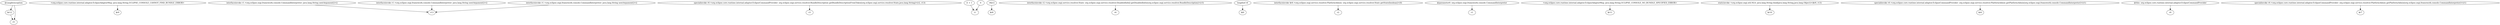 digraph g {
0[label="@caughtexception"]
1[label="$r12"]
0->1[label=""]
2[label="<org.eclipse.core.runtime.internal.adaptor.EclipseAdaptorMsg: java.lang.String ECLIPSE_CONSOLE_CANNOT_FIND_BUNDLE_ERROR>"]
3[label="$r9"]
2->3[label=""]
4[label="interfaceinvoke r1.<org.eclipse.osgi.framework.console.CommandInterpreter: java.lang.String nextArgument()>()"]
5[label="r13"]
4->5[label=""]
6[label="interfaceinvoke r1.<org.eclipse.osgi.framework.console.CommandInterpreter: java.lang.String nextArgument()>()"]
6->5[label=""]
7[label="specialinvoke r0.<org.eclipse.core.runtime.internal.adaptor.EclipseCommandProvider: org.eclipse.osgi.service.resolver.BundleDescription getBundleDescriptionFromToken(org.eclipse.osgi.service.resolver.State,java.lang.String)>(r2, r13)"]
8[label="r3"]
7->8[label=""]
9[label="i1 + 1"]
10[label="i1"]
9->10[label=""]
11[label="r4[i1]"]
12[label="$r8"]
11->12[label=""]
13[label="interfaceinvoke r2.<org.eclipse.osgi.service.resolver.State: org.eclipse.osgi.service.resolver.DisabledInfo[] getDisabledInfos(org.eclipse.osgi.service.resolver.BundleDescription)>(r3)"]
14[label="r4"]
13->14[label=""]
15[label="lengthof r4"]
16[label="$i0"]
15->16[label=""]
17[label="r5"]
0->17[label=""]
18[label="interfaceinvoke r1.<org.eclipse.osgi.framework.console.CommandInterpreter: java.lang.String nextArgument()>()"]
18->5[label=""]
19[label="interfaceinvoke $r6.<org.eclipse.osgi.service.resolver.PlatformAdmin: org.eclipse.osgi.service.resolver.State getState(boolean)>(0)"]
20[label="r2"]
19->20[label=""]
1->17[label=""]
21[label="@parameter0: org.eclipse.osgi.framework.console.CommandInterpreter"]
22[label="r1"]
21->22[label=""]
23[label="<org.eclipse.core.runtime.internal.adaptor.EclipseAdaptorMsg: java.lang.String ECLIPSE_CONSOLE_NO_BUNDLE_SPECIFIED_ERROR>"]
24[label="$r11"]
23->24[label=""]
25[label="staticinvoke <org.eclipse.osgi.util.NLS: java.lang.String bind(java.lang.String,java.lang.Object)>($r9, r13)"]
26[label="$r10"]
25->26[label=""]
27[label="0"]
27->10[label=""]
28[label="specialinvoke r0.<org.eclipse.core.runtime.internal.adaptor.EclipseCommandProvider: org.eclipse.osgi.service.resolver.PlatformAdmin getPlatformAdmin(org.eclipse.osgi.framework.console.CommandInterpreter)>(r1)"]
29[label="$r6"]
28->29[label=""]
30[label="@this: org.eclipse.core.runtime.internal.adaptor.EclipseCommandProvider"]
31[label="r0"]
30->31[label=""]
32[label="specialinvoke r0.<org.eclipse.core.runtime.internal.adaptor.EclipseCommandProvider: org.eclipse.osgi.service.resolver.PlatformAdmin getPlatformAdmin(org.eclipse.osgi.framework.console.CommandInterpreter)>(r1)"]
33[label="$r7"]
32->33[label=""]
}